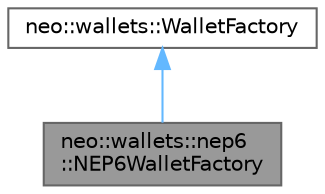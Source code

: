 digraph "neo::wallets::nep6::NEP6WalletFactory"
{
 // LATEX_PDF_SIZE
  bgcolor="transparent";
  edge [fontname=Helvetica,fontsize=10,labelfontname=Helvetica,labelfontsize=10];
  node [fontname=Helvetica,fontsize=10,shape=box,height=0.2,width=0.4];
  Node1 [id="Node000001",label="neo::wallets::nep6\l::NEP6WalletFactory",height=0.2,width=0.4,color="gray40", fillcolor="grey60", style="filled", fontcolor="black",tooltip="Factory for creating NEP6 wallets."];
  Node2 -> Node1 [id="edge1_Node000001_Node000002",dir="back",color="steelblue1",style="solid",tooltip=" "];
  Node2 [id="Node000002",label="neo::wallets::WalletFactory",height=0.2,width=0.4,color="gray40", fillcolor="white", style="filled",URL="$classneo_1_1wallets_1_1_wallet_factory.html",tooltip="Interface for wallet factories."];
}

